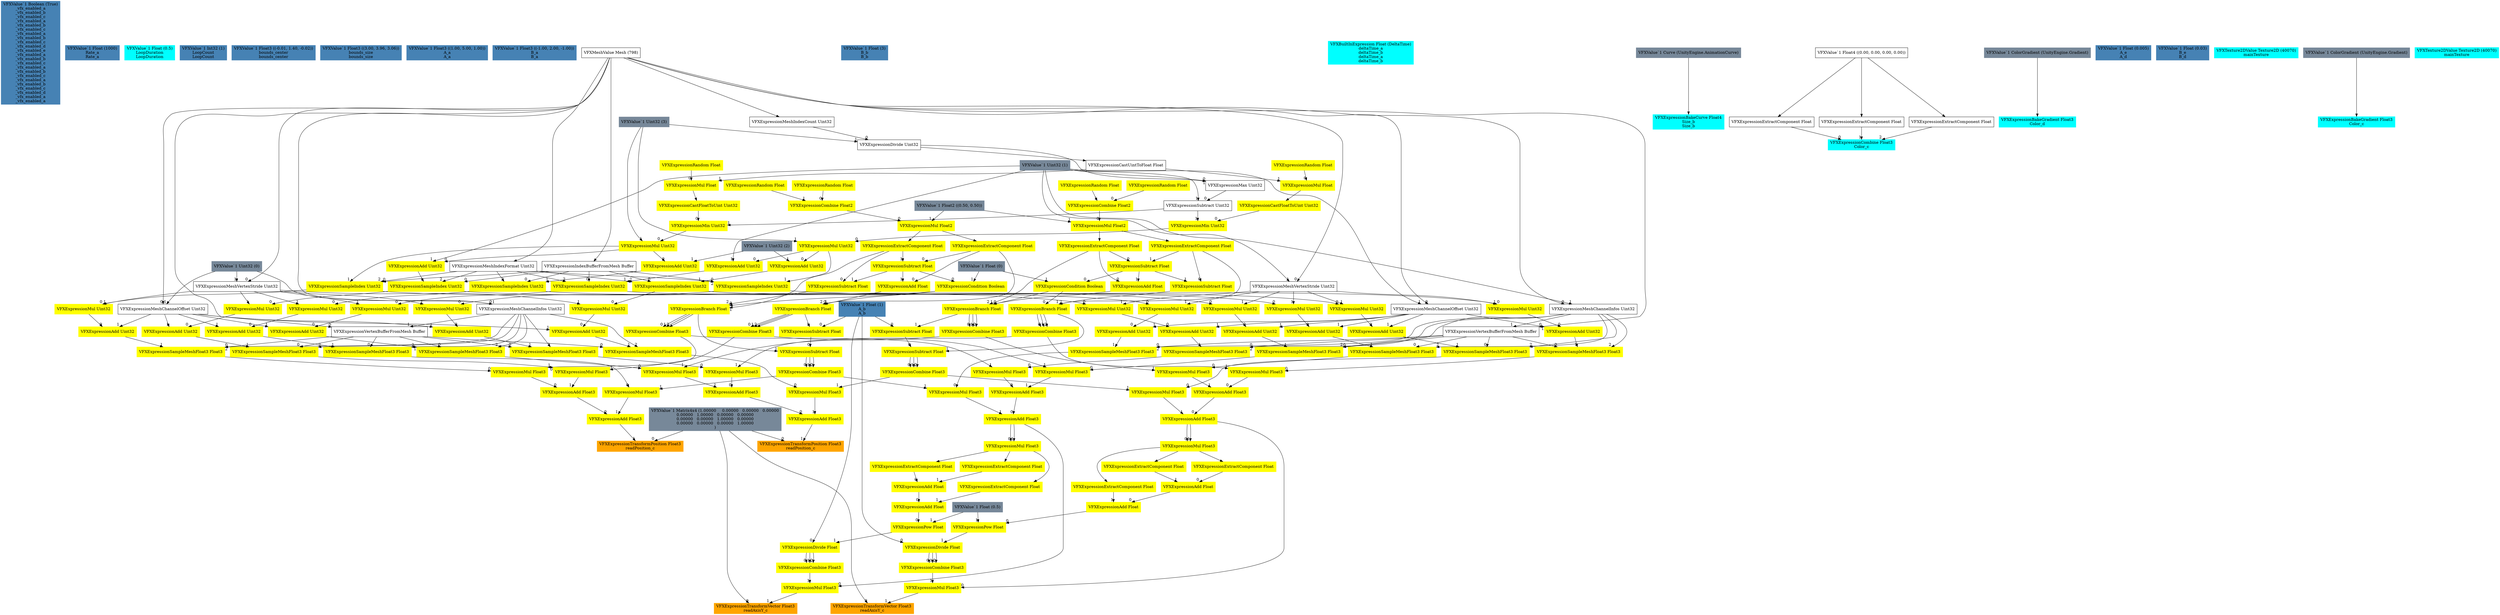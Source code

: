 digraph G {
node0 [shape="box" color="steelblue" style="filled" label="VFXValue`1 Boolean (True)
_vfx_enabled_a
_vfx_enabled_b
_vfx_enabled_c
_vfx_enabled_a
_vfx_enabled_b
_vfx_enabled_c
_vfx_enabled_a
_vfx_enabled_b
_vfx_enabled_c
_vfx_enabled_d
_vfx_enabled_e
_vfx_enabled_a
_vfx_enabled_b
_vfx_enabled_c
_vfx_enabled_a
_vfx_enabled_b
_vfx_enabled_c
_vfx_enabled_a
_vfx_enabled_b
_vfx_enabled_c
_vfx_enabled_d
_vfx_enabled_a
_vfx_enabled_a"]
node1 [shape="box" color="steelblue" style="filled" label="VFXValue`1 Float (1000)
Rate_a
Rate_a"]
node2 [shape="box" color="cyan" style="filled" label="VFXValue`1 Float (0.5)
LoopDuration
LoopDuration"]
node3 [shape="box" color="steelblue" style="filled" label="VFXValue`1 Int32 (1)
LoopCount
LoopCount"]
node4 [shape="box" color="steelblue" style="filled" label="VFXValue`1 Float3 ((-0.01, 1.40, -0.02))
bounds_center
bounds_center"]
node5 [shape="box" color="steelblue" style="filled" label="VFXValue`1 Float3 ((3.00, 3.96, 3.06))
bounds_size
bounds_size"]
node6 [shape="box" color="steelblue" style="filled" label="VFXValue`1 Float3 ((1.00, 5.00, 1.00))
A_a
A_a"]
node7 [shape="box" color="steelblue" style="filled" label="VFXValue`1 Float3 ((-1.00, 2.00, -1.00))
B_a
B_a"]
node8 [shape="box" color="steelblue" style="filled" label="VFXValue`1 Float (1)
A_b
A_b"]
node9 [shape="box" color="steelblue" style="filled" label="VFXValue`1 Float (3)
B_b
B_b"]
node10 [shape="box" color="orange" style="filled" label="VFXExpressionTransformPosition Float3
readPosition_c"]
node11 [shape="box" color="lightslategray" style="filled" label="VFXValue`1 Matrix4x4 (1.00000	0.00000	0.00000	0.00000
0.00000	1.00000	0.00000	0.00000
0.00000	0.00000	1.00000	0.00000
0.00000	0.00000	0.00000	1.00000
)"]
node12 [shape="box" color="yellow" style="filled" label="VFXExpressionAdd Float3"]
node13 [shape="box" color="yellow" style="filled" label="VFXExpressionAdd Float3"]
node14 [shape="box" color="yellow" style="filled" label="VFXExpressionMul Float3"]
node15 [shape="box" color="yellow" style="filled" label="VFXExpressionSampleMeshFloat3 Float3"]
node16 [shape="box" label="VFXExpressionVertexBufferFromMesh Buffer"]
node17 [shape="box" label="VFXMeshValue Mesh (798)"]
node18 [shape="box" label="VFXExpressionMeshChannelInfos Uint32"]
node19 [shape="box" color="lightslategray" style="filled" label="VFXValue`1 Uint32 (0)"]
node20 [shape="box" color="yellow" style="filled" label="VFXExpressionAdd Uint32"]
node21 [shape="box" color="yellow" style="filled" label="VFXExpressionMul Uint32"]
node22 [shape="box" color="yellow" style="filled" label="VFXExpressionSampleIndex Uint32"]
node23 [shape="box" label="VFXExpressionIndexBufferFromMesh Buffer"]
node24 [shape="box" color="yellow" style="filled" label="VFXExpressionMul Uint32"]
node25 [shape="box" color="yellow" style="filled" label="VFXExpressionMin Uint32"]
node26 [shape="box" color="yellow" style="filled" label="VFXExpressionCastFloatToUint Uint32"]
node27 [shape="box" color="yellow" style="filled" label="VFXExpressionMul Float"]
node28 [shape="box" color="yellow" style="filled" label="VFXExpressionRandom Float"]
node29 [shape="box" label="VFXExpressionCastUintToFloat Float"]
node30 [shape="box" label="VFXExpressionDivide Uint32"]
node31 [shape="box" label="VFXExpressionMeshIndexCount Uint32"]
node32 [shape="box" color="lightslategray" style="filled" label="VFXValue`1 Uint32 (3)"]
node33 [shape="box" label="VFXExpressionSubtract Uint32"]
node34 [shape="box" label="VFXExpressionMax Uint32"]
node35 [shape="box" color="lightslategray" style="filled" label="VFXValue`1 Uint32 (1)"]
node36 [shape="box" label="VFXExpressionMeshIndexFormat Uint32"]
node37 [shape="box" label="VFXExpressionMeshVertexStride Uint32"]
node38 [shape="box" label="VFXExpressionMeshChannelOffset Uint32"]
node39 [shape="box" color="yellow" style="filled" label="VFXExpressionCombine Float3"]
node40 [shape="box" color="yellow" style="filled" label="VFXExpressionBranch Float"]
node41 [shape="box" color="yellow" style="filled" label="VFXExpressionCondition Boolean"]
node42 [shape="box" color="yellow" style="filled" label="VFXExpressionSubtract Float"]
node43 [shape="box" color="yellow" style="filled" label="VFXExpressionExtractComponent Float"]
node44 [shape="box" color="yellow" style="filled" label="VFXExpressionMul Float2"]
node45 [shape="box" color="yellow" style="filled" label="VFXExpressionCombine Float2"]
node46 [shape="box" color="yellow" style="filled" label="VFXExpressionRandom Float"]
node47 [shape="box" color="yellow" style="filled" label="VFXExpressionRandom Float"]
node48 [shape="box" color="lightslategray" style="filled" label="VFXValue`1 Float2 ((0.50, 0.50))"]
node49 [shape="box" color="yellow" style="filled" label="VFXExpressionExtractComponent Float"]
node50 [shape="box" color="lightslategray" style="filled" label="VFXValue`1 Float (0)"]
node51 [shape="box" color="yellow" style="filled" label="VFXExpressionSubtract Float"]
node52 [shape="box" color="yellow" style="filled" label="VFXExpressionMul Float3"]
node53 [shape="box" color="yellow" style="filled" label="VFXExpressionSampleMeshFloat3 Float3"]
node54 [shape="box" color="yellow" style="filled" label="VFXExpressionAdd Uint32"]
node55 [shape="box" color="yellow" style="filled" label="VFXExpressionMul Uint32"]
node56 [shape="box" color="yellow" style="filled" label="VFXExpressionSampleIndex Uint32"]
node57 [shape="box" color="yellow" style="filled" label="VFXExpressionAdd Uint32"]
node58 [shape="box" color="yellow" style="filled" label="VFXExpressionCombine Float3"]
node59 [shape="box" color="yellow" style="filled" label="VFXExpressionBranch Float"]
node60 [shape="box" color="yellow" style="filled" label="VFXExpressionAdd Float"]
node61 [shape="box" color="yellow" style="filled" label="VFXExpressionMul Float3"]
node62 [shape="box" color="yellow" style="filled" label="VFXExpressionSampleMeshFloat3 Float3"]
node63 [shape="box" color="yellow" style="filled" label="VFXExpressionAdd Uint32"]
node64 [shape="box" color="yellow" style="filled" label="VFXExpressionMul Uint32"]
node65 [shape="box" color="yellow" style="filled" label="VFXExpressionSampleIndex Uint32"]
node66 [shape="box" color="yellow" style="filled" label="VFXExpressionAdd Uint32"]
node67 [shape="box" color="lightslategray" style="filled" label="VFXValue`1 Uint32 (2)"]
node68 [shape="box" color="yellow" style="filled" label="VFXExpressionCombine Float3"]
node69 [shape="box" color="yellow" style="filled" label="VFXExpressionSubtract Float"]
node70 [shape="box" color="yellow" style="filled" label="VFXExpressionSubtract Float"]
node71 [shape="box" color="orange" style="filled" label="VFXExpressionTransformVector Float3
readAxisY_c"]
node72 [shape="box" color="yellow" style="filled" label="VFXExpressionMul Float3"]
node73 [shape="box" color="yellow" style="filled" label="VFXExpressionAdd Float3"]
node74 [shape="box" color="yellow" style="filled" label="VFXExpressionAdd Float3"]
node75 [shape="box" color="yellow" style="filled" label="VFXExpressionMul Float3"]
node76 [shape="box" color="yellow" style="filled" label="VFXExpressionSampleMeshFloat3 Float3"]
node77 [shape="box" label="VFXExpressionVertexBufferFromMesh Buffer"]
node78 [shape="box" label="VFXExpressionMeshChannelInfos Uint32"]
node79 [shape="box" color="yellow" style="filled" label="VFXExpressionAdd Uint32"]
node80 [shape="box" color="yellow" style="filled" label="VFXExpressionMul Uint32"]
node81 [shape="box" label="VFXExpressionMeshVertexStride Uint32"]
node82 [shape="box" label="VFXExpressionMeshChannelOffset Uint32"]
node83 [shape="box" color="yellow" style="filled" label="VFXExpressionMul Float3"]
node84 [shape="box" color="yellow" style="filled" label="VFXExpressionSampleMeshFloat3 Float3"]
node85 [shape="box" color="yellow" style="filled" label="VFXExpressionAdd Uint32"]
node86 [shape="box" color="yellow" style="filled" label="VFXExpressionMul Uint32"]
node87 [shape="box" color="yellow" style="filled" label="VFXExpressionMul Float3"]
node88 [shape="box" color="yellow" style="filled" label="VFXExpressionSampleMeshFloat3 Float3"]
node89 [shape="box" color="yellow" style="filled" label="VFXExpressionAdd Uint32"]
node90 [shape="box" color="yellow" style="filled" label="VFXExpressionMul Uint32"]
node91 [shape="box" color="yellow" style="filled" label="VFXExpressionCombine Float3"]
node92 [shape="box" color="yellow" style="filled" label="VFXExpressionDivide Float"]
node93 [shape="box" color="yellow" style="filled" label="VFXExpressionPow Float"]
node94 [shape="box" color="yellow" style="filled" label="VFXExpressionAdd Float"]
node95 [shape="box" color="yellow" style="filled" label="VFXExpressionAdd Float"]
node96 [shape="box" color="yellow" style="filled" label="VFXExpressionExtractComponent Float"]
node97 [shape="box" color="yellow" style="filled" label="VFXExpressionMul Float3"]
node98 [shape="box" color="yellow" style="filled" label="VFXExpressionExtractComponent Float"]
node99 [shape="box" color="yellow" style="filled" label="VFXExpressionExtractComponent Float"]
node100 [shape="box" color="lightslategray" style="filled" label="VFXValue`1 Float (0.5)"]
node101 [shape="box" color="cyan" style="filled" label="VFXBuiltInExpression Float (DeltaTime)
deltaTime_a
deltaTime_b
deltaTime_a
deltaTime_b"]
node102 [shape="box" color="cyan" style="filled" label="VFXExpressionBakeCurve Float4
Size_b
Size_b"]
node103 [shape="box" color="lightslategray" style="filled" label="VFXValue`1 Curve (UnityEngine.AnimationCurve)"]
node104 [shape="box" color="cyan" style="filled" label="VFXExpressionCombine Float3
Color_c"]
node105 [shape="box" label="VFXExpressionExtractComponent Float"]
node106 [shape="box" label="VFXValue`1 Float4 ((0.00, 0.00, 0.00, 0.00))"]
node107 [shape="box" label="VFXExpressionExtractComponent Float"]
node108 [shape="box" label="VFXExpressionExtractComponent Float"]
node109 [shape="box" color="cyan" style="filled" label="VFXExpressionBakeGradient Float3
Color_d"]
node110 [shape="box" color="lightslategray" style="filled" label="VFXValue`1 ColorGradient (UnityEngine.Gradient)"]
node111 [shape="box" color="steelblue" style="filled" label="VFXValue`1 Float (0.005)
A_e
A_d"]
node112 [shape="box" color="steelblue" style="filled" label="VFXValue`1 Float (0.03)
B_e
B_d"]
node113 [shape="box" color="cyan" style="filled" label="VFXTexture2DValue Texture2D (40070)
mainTexture"]
node114 [shape="box" color="orange" style="filled" label="VFXExpressionTransformPosition Float3
readPosition_c"]
node115 [shape="box" color="yellow" style="filled" label="VFXExpressionAdd Float3"]
node116 [shape="box" color="yellow" style="filled" label="VFXExpressionAdd Float3"]
node117 [shape="box" color="yellow" style="filled" label="VFXExpressionMul Float3"]
node118 [shape="box" color="yellow" style="filled" label="VFXExpressionSampleMeshFloat3 Float3"]
node119 [shape="box" color="yellow" style="filled" label="VFXExpressionAdd Uint32"]
node120 [shape="box" color="yellow" style="filled" label="VFXExpressionMul Uint32"]
node121 [shape="box" color="yellow" style="filled" label="VFXExpressionSampleIndex Uint32"]
node122 [shape="box" color="yellow" style="filled" label="VFXExpressionMul Uint32"]
node123 [shape="box" color="yellow" style="filled" label="VFXExpressionMin Uint32"]
node124 [shape="box" color="yellow" style="filled" label="VFXExpressionCastFloatToUint Uint32"]
node125 [shape="box" color="yellow" style="filled" label="VFXExpressionMul Float"]
node126 [shape="box" color="yellow" style="filled" label="VFXExpressionRandom Float"]
node127 [shape="box" color="yellow" style="filled" label="VFXExpressionCombine Float3"]
node128 [shape="box" color="yellow" style="filled" label="VFXExpressionBranch Float"]
node129 [shape="box" color="yellow" style="filled" label="VFXExpressionCondition Boolean"]
node130 [shape="box" color="yellow" style="filled" label="VFXExpressionSubtract Float"]
node131 [shape="box" color="yellow" style="filled" label="VFXExpressionExtractComponent Float"]
node132 [shape="box" color="yellow" style="filled" label="VFXExpressionMul Float2"]
node133 [shape="box" color="yellow" style="filled" label="VFXExpressionCombine Float2"]
node134 [shape="box" color="yellow" style="filled" label="VFXExpressionRandom Float"]
node135 [shape="box" color="yellow" style="filled" label="VFXExpressionRandom Float"]
node136 [shape="box" color="yellow" style="filled" label="VFXExpressionExtractComponent Float"]
node137 [shape="box" color="yellow" style="filled" label="VFXExpressionSubtract Float"]
node138 [shape="box" color="yellow" style="filled" label="VFXExpressionMul Float3"]
node139 [shape="box" color="yellow" style="filled" label="VFXExpressionSampleMeshFloat3 Float3"]
node140 [shape="box" color="yellow" style="filled" label="VFXExpressionAdd Uint32"]
node141 [shape="box" color="yellow" style="filled" label="VFXExpressionMul Uint32"]
node142 [shape="box" color="yellow" style="filled" label="VFXExpressionSampleIndex Uint32"]
node143 [shape="box" color="yellow" style="filled" label="VFXExpressionAdd Uint32"]
node144 [shape="box" color="yellow" style="filled" label="VFXExpressionCombine Float3"]
node145 [shape="box" color="yellow" style="filled" label="VFXExpressionBranch Float"]
node146 [shape="box" color="yellow" style="filled" label="VFXExpressionAdd Float"]
node147 [shape="box" color="yellow" style="filled" label="VFXExpressionMul Float3"]
node148 [shape="box" color="yellow" style="filled" label="VFXExpressionSampleMeshFloat3 Float3"]
node149 [shape="box" color="yellow" style="filled" label="VFXExpressionAdd Uint32"]
node150 [shape="box" color="yellow" style="filled" label="VFXExpressionMul Uint32"]
node151 [shape="box" color="yellow" style="filled" label="VFXExpressionSampleIndex Uint32"]
node152 [shape="box" color="yellow" style="filled" label="VFXExpressionAdd Uint32"]
node153 [shape="box" color="yellow" style="filled" label="VFXExpressionCombine Float3"]
node154 [shape="box" color="yellow" style="filled" label="VFXExpressionSubtract Float"]
node155 [shape="box" color="yellow" style="filled" label="VFXExpressionSubtract Float"]
node156 [shape="box" color="orange" style="filled" label="VFXExpressionTransformVector Float3
readAxisY_c"]
node157 [shape="box" color="yellow" style="filled" label="VFXExpressionMul Float3"]
node158 [shape="box" color="yellow" style="filled" label="VFXExpressionAdd Float3"]
node159 [shape="box" color="yellow" style="filled" label="VFXExpressionAdd Float3"]
node160 [shape="box" color="yellow" style="filled" label="VFXExpressionMul Float3"]
node161 [shape="box" color="yellow" style="filled" label="VFXExpressionSampleMeshFloat3 Float3"]
node162 [shape="box" color="yellow" style="filled" label="VFXExpressionAdd Uint32"]
node163 [shape="box" color="yellow" style="filled" label="VFXExpressionMul Uint32"]
node164 [shape="box" color="yellow" style="filled" label="VFXExpressionMul Float3"]
node165 [shape="box" color="yellow" style="filled" label="VFXExpressionSampleMeshFloat3 Float3"]
node166 [shape="box" color="yellow" style="filled" label="VFXExpressionAdd Uint32"]
node167 [shape="box" color="yellow" style="filled" label="VFXExpressionMul Uint32"]
node168 [shape="box" color="yellow" style="filled" label="VFXExpressionMul Float3"]
node169 [shape="box" color="yellow" style="filled" label="VFXExpressionSampleMeshFloat3 Float3"]
node170 [shape="box" color="yellow" style="filled" label="VFXExpressionAdd Uint32"]
node171 [shape="box" color="yellow" style="filled" label="VFXExpressionMul Uint32"]
node172 [shape="box" color="yellow" style="filled" label="VFXExpressionCombine Float3"]
node173 [shape="box" color="yellow" style="filled" label="VFXExpressionDivide Float"]
node174 [shape="box" color="yellow" style="filled" label="VFXExpressionPow Float"]
node175 [shape="box" color="yellow" style="filled" label="VFXExpressionAdd Float"]
node176 [shape="box" color="yellow" style="filled" label="VFXExpressionAdd Float"]
node177 [shape="box" color="yellow" style="filled" label="VFXExpressionExtractComponent Float"]
node178 [shape="box" color="yellow" style="filled" label="VFXExpressionMul Float3"]
node179 [shape="box" color="yellow" style="filled" label="VFXExpressionExtractComponent Float"]
node180 [shape="box" color="yellow" style="filled" label="VFXExpressionExtractComponent Float"]
node181 [shape="box" color="cyan" style="filled" label="VFXExpressionBakeGradient Float3
Color_c"]
node182 [shape="box" color="lightslategray" style="filled" label="VFXValue`1 ColorGradient (UnityEngine.Gradient)"]
node183 [shape="box" color="cyan" style="filled" label="VFXTexture2DValue Texture2D (40070)
mainTexture"]
node11 -> node10 [headlabel="0"]
node12 -> node10 [headlabel="1"]
node13 -> node12 [headlabel="0"]
node61 -> node12 [headlabel="1"]
node14 -> node13 [headlabel="0"]
node52 -> node13 [headlabel="1"]
node15 -> node14 [headlabel="0"]
node39 -> node14 [headlabel="1"]
node16 -> node15 [headlabel="0"]
node20 -> node15 [headlabel="1"]
node18 -> node15 [headlabel="2"]
node17 -> node16 [headlabel="0"]
node18 -> node16 [headlabel="1"]
node17 -> node18 [headlabel="0"]
node19 -> node18 [headlabel="1"]
node21 -> node20 [headlabel="0"]
node38 -> node20 [headlabel="1"]
node22 -> node21 [headlabel="0"]
node37 -> node21 [headlabel="1"]
node23 -> node22 [headlabel="0"]
node24 -> node22 [headlabel="1"]
node36 -> node22 [headlabel="2"]
node17 -> node23 
node25 -> node24 [headlabel="0"]
node32 -> node24 [headlabel="1"]
node26 -> node25 [headlabel="0"]
node33 -> node25 [headlabel="1"]
node27 -> node26 
node28 -> node27 [headlabel="0"]
node29 -> node27 [headlabel="1"]
node30 -> node29 
node31 -> node30 [headlabel="0"]
node32 -> node30 [headlabel="1"]
node17 -> node31 
node34 -> node33 [headlabel="0"]
node35 -> node33 [headlabel="1"]
node30 -> node34 [headlabel="0"]
node35 -> node34 [headlabel="1"]
node17 -> node36 
node17 -> node37 [headlabel="0"]
node19 -> node37 [headlabel="1"]
node17 -> node38 [headlabel="0"]
node19 -> node38 [headlabel="1"]
node40 -> node39 [headlabel="0"]
node40 -> node39 [headlabel="1"]
node40 -> node39 [headlabel="2"]
node41 -> node40 [headlabel="0"]
node49 -> node40 [headlabel="1"]
node51 -> node40 [headlabel="2"]
node42 -> node41 [headlabel="0"]
node50 -> node41 [headlabel="1"]
node43 -> node42 [headlabel="0"]
node49 -> node42 [headlabel="1"]
node44 -> node43 
node45 -> node44 [headlabel="0"]
node48 -> node44 [headlabel="1"]
node46 -> node45 [headlabel="0"]
node47 -> node45 [headlabel="1"]
node44 -> node49 
node49 -> node51 [headlabel="0"]
node42 -> node51 [headlabel="1"]
node53 -> node52 [headlabel="0"]
node58 -> node52 [headlabel="1"]
node16 -> node53 [headlabel="0"]
node54 -> node53 [headlabel="1"]
node18 -> node53 [headlabel="2"]
node55 -> node54 [headlabel="0"]
node38 -> node54 [headlabel="1"]
node56 -> node55 [headlabel="0"]
node37 -> node55 [headlabel="1"]
node23 -> node56 [headlabel="0"]
node57 -> node56 [headlabel="1"]
node36 -> node56 [headlabel="2"]
node24 -> node57 [headlabel="0"]
node35 -> node57 [headlabel="1"]
node59 -> node58 [headlabel="0"]
node59 -> node58 [headlabel="1"]
node59 -> node58 [headlabel="2"]
node41 -> node59 [headlabel="0"]
node60 -> node59 [headlabel="1"]
node43 -> node59 [headlabel="2"]
node43 -> node60 [headlabel="0"]
node42 -> node60 [headlabel="1"]
node62 -> node61 [headlabel="0"]
node68 -> node61 [headlabel="1"]
node16 -> node62 [headlabel="0"]
node63 -> node62 [headlabel="1"]
node18 -> node62 [headlabel="2"]
node64 -> node63 [headlabel="0"]
node38 -> node63 [headlabel="1"]
node65 -> node64 [headlabel="0"]
node37 -> node64 [headlabel="1"]
node23 -> node65 [headlabel="0"]
node66 -> node65 [headlabel="1"]
node36 -> node65 [headlabel="2"]
node24 -> node66 [headlabel="0"]
node67 -> node66 [headlabel="1"]
node69 -> node68 [headlabel="0"]
node69 -> node68 [headlabel="1"]
node69 -> node68 [headlabel="2"]
node70 -> node69 [headlabel="0"]
node40 -> node69 [headlabel="1"]
node8 -> node70 [headlabel="0"]
node59 -> node70 [headlabel="1"]
node11 -> node71 [headlabel="0"]
node72 -> node71 [headlabel="1"]
node73 -> node72 [headlabel="0"]
node91 -> node72 [headlabel="1"]
node74 -> node73 [headlabel="0"]
node87 -> node73 [headlabel="1"]
node75 -> node74 [headlabel="0"]
node83 -> node74 [headlabel="1"]
node76 -> node75 [headlabel="0"]
node39 -> node75 [headlabel="1"]
node77 -> node76 [headlabel="0"]
node79 -> node76 [headlabel="1"]
node78 -> node76 [headlabel="2"]
node17 -> node77 [headlabel="0"]
node78 -> node77 [headlabel="1"]
node17 -> node78 [headlabel="0"]
node35 -> node78 [headlabel="1"]
node80 -> node79 [headlabel="0"]
node82 -> node79 [headlabel="1"]
node22 -> node80 [headlabel="0"]
node81 -> node80 [headlabel="1"]
node17 -> node81 [headlabel="0"]
node35 -> node81 [headlabel="1"]
node17 -> node82 [headlabel="0"]
node35 -> node82 [headlabel="1"]
node84 -> node83 [headlabel="0"]
node58 -> node83 [headlabel="1"]
node77 -> node84 [headlabel="0"]
node85 -> node84 [headlabel="1"]
node78 -> node84 [headlabel="2"]
node86 -> node85 [headlabel="0"]
node82 -> node85 [headlabel="1"]
node56 -> node86 [headlabel="0"]
node81 -> node86 [headlabel="1"]
node88 -> node87 [headlabel="0"]
node68 -> node87 [headlabel="1"]
node77 -> node88 [headlabel="0"]
node89 -> node88 [headlabel="1"]
node78 -> node88 [headlabel="2"]
node90 -> node89 [headlabel="0"]
node82 -> node89 [headlabel="1"]
node65 -> node90 [headlabel="0"]
node81 -> node90 [headlabel="1"]
node92 -> node91 [headlabel="0"]
node92 -> node91 [headlabel="1"]
node92 -> node91 [headlabel="2"]
node8 -> node92 [headlabel="0"]
node93 -> node92 [headlabel="1"]
node94 -> node93 [headlabel="0"]
node100 -> node93 [headlabel="1"]
node95 -> node94 [headlabel="0"]
node99 -> node94 [headlabel="1"]
node96 -> node95 [headlabel="0"]
node98 -> node95 [headlabel="1"]
node97 -> node96 
node73 -> node97 [headlabel="0"]
node73 -> node97 [headlabel="1"]
node97 -> node98 
node97 -> node99 
node103 -> node102 
node105 -> node104 [headlabel="0"]
node107 -> node104 [headlabel="1"]
node108 -> node104 [headlabel="2"]
node106 -> node105 
node106 -> node107 
node106 -> node108 
node110 -> node109 
node11 -> node114 [headlabel="0"]
node115 -> node114 [headlabel="1"]
node116 -> node115 [headlabel="0"]
node147 -> node115 [headlabel="1"]
node117 -> node116 [headlabel="0"]
node138 -> node116 [headlabel="1"]
node118 -> node117 [headlabel="0"]
node127 -> node117 [headlabel="1"]
node16 -> node118 [headlabel="0"]
node119 -> node118 [headlabel="1"]
node18 -> node118 [headlabel="2"]
node120 -> node119 [headlabel="0"]
node38 -> node119 [headlabel="1"]
node121 -> node120 [headlabel="0"]
node37 -> node120 [headlabel="1"]
node23 -> node121 [headlabel="0"]
node122 -> node121 [headlabel="1"]
node36 -> node121 [headlabel="2"]
node123 -> node122 [headlabel="0"]
node32 -> node122 [headlabel="1"]
node124 -> node123 [headlabel="0"]
node33 -> node123 [headlabel="1"]
node125 -> node124 
node126 -> node125 [headlabel="0"]
node29 -> node125 [headlabel="1"]
node128 -> node127 [headlabel="0"]
node128 -> node127 [headlabel="1"]
node128 -> node127 [headlabel="2"]
node129 -> node128 [headlabel="0"]
node136 -> node128 [headlabel="1"]
node137 -> node128 [headlabel="2"]
node130 -> node129 [headlabel="0"]
node50 -> node129 [headlabel="1"]
node131 -> node130 [headlabel="0"]
node136 -> node130 [headlabel="1"]
node132 -> node131 
node133 -> node132 [headlabel="0"]
node48 -> node132 [headlabel="1"]
node134 -> node133 [headlabel="0"]
node135 -> node133 [headlabel="1"]
node132 -> node136 
node136 -> node137 [headlabel="0"]
node130 -> node137 [headlabel="1"]
node139 -> node138 [headlabel="0"]
node144 -> node138 [headlabel="1"]
node16 -> node139 [headlabel="0"]
node140 -> node139 [headlabel="1"]
node18 -> node139 [headlabel="2"]
node141 -> node140 [headlabel="0"]
node38 -> node140 [headlabel="1"]
node142 -> node141 [headlabel="0"]
node37 -> node141 [headlabel="1"]
node23 -> node142 [headlabel="0"]
node143 -> node142 [headlabel="1"]
node36 -> node142 [headlabel="2"]
node122 -> node143 [headlabel="0"]
node35 -> node143 [headlabel="1"]
node145 -> node144 [headlabel="0"]
node145 -> node144 [headlabel="1"]
node145 -> node144 [headlabel="2"]
node129 -> node145 [headlabel="0"]
node146 -> node145 [headlabel="1"]
node131 -> node145 [headlabel="2"]
node131 -> node146 [headlabel="0"]
node130 -> node146 [headlabel="1"]
node148 -> node147 [headlabel="0"]
node153 -> node147 [headlabel="1"]
node16 -> node148 [headlabel="0"]
node149 -> node148 [headlabel="1"]
node18 -> node148 [headlabel="2"]
node150 -> node149 [headlabel="0"]
node38 -> node149 [headlabel="1"]
node151 -> node150 [headlabel="0"]
node37 -> node150 [headlabel="1"]
node23 -> node151 [headlabel="0"]
node152 -> node151 [headlabel="1"]
node36 -> node151 [headlabel="2"]
node122 -> node152 [headlabel="0"]
node67 -> node152 [headlabel="1"]
node154 -> node153 [headlabel="0"]
node154 -> node153 [headlabel="1"]
node154 -> node153 [headlabel="2"]
node155 -> node154 [headlabel="0"]
node128 -> node154 [headlabel="1"]
node8 -> node155 [headlabel="0"]
node145 -> node155 [headlabel="1"]
node11 -> node156 [headlabel="0"]
node157 -> node156 [headlabel="1"]
node158 -> node157 [headlabel="0"]
node172 -> node157 [headlabel="1"]
node159 -> node158 [headlabel="0"]
node168 -> node158 [headlabel="1"]
node160 -> node159 [headlabel="0"]
node164 -> node159 [headlabel="1"]
node161 -> node160 [headlabel="0"]
node127 -> node160 [headlabel="1"]
node77 -> node161 [headlabel="0"]
node162 -> node161 [headlabel="1"]
node78 -> node161 [headlabel="2"]
node163 -> node162 [headlabel="0"]
node82 -> node162 [headlabel="1"]
node121 -> node163 [headlabel="0"]
node81 -> node163 [headlabel="1"]
node165 -> node164 [headlabel="0"]
node144 -> node164 [headlabel="1"]
node77 -> node165 [headlabel="0"]
node166 -> node165 [headlabel="1"]
node78 -> node165 [headlabel="2"]
node167 -> node166 [headlabel="0"]
node82 -> node166 [headlabel="1"]
node142 -> node167 [headlabel="0"]
node81 -> node167 [headlabel="1"]
node169 -> node168 [headlabel="0"]
node153 -> node168 [headlabel="1"]
node77 -> node169 [headlabel="0"]
node170 -> node169 [headlabel="1"]
node78 -> node169 [headlabel="2"]
node171 -> node170 [headlabel="0"]
node82 -> node170 [headlabel="1"]
node151 -> node171 [headlabel="0"]
node81 -> node171 [headlabel="1"]
node173 -> node172 [headlabel="0"]
node173 -> node172 [headlabel="1"]
node173 -> node172 [headlabel="2"]
node8 -> node173 [headlabel="0"]
node174 -> node173 [headlabel="1"]
node175 -> node174 [headlabel="0"]
node100 -> node174 [headlabel="1"]
node176 -> node175 [headlabel="0"]
node180 -> node175 [headlabel="1"]
node177 -> node176 [headlabel="0"]
node179 -> node176 [headlabel="1"]
node178 -> node177 
node158 -> node178 [headlabel="0"]
node158 -> node178 [headlabel="1"]
node178 -> node179 
node178 -> node180 
node182 -> node181 
}
